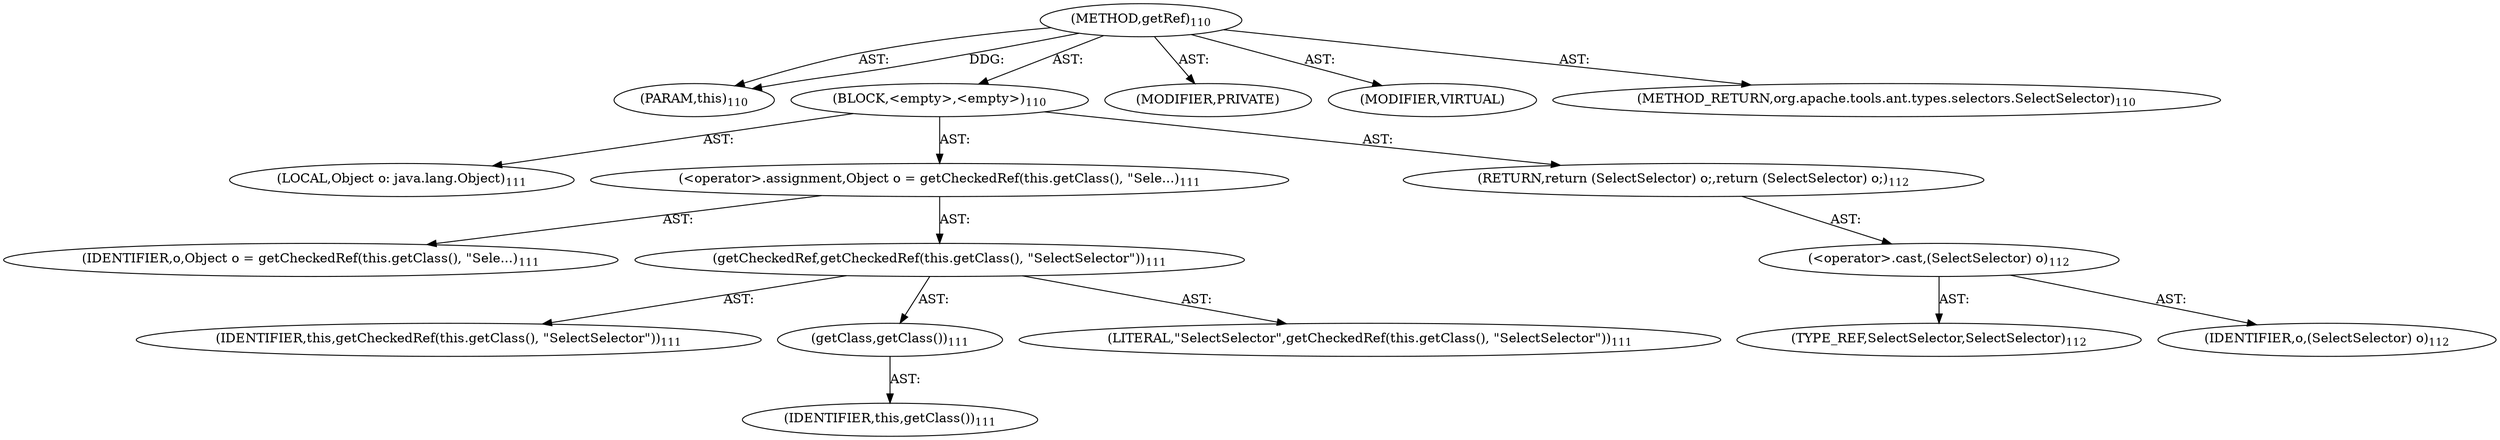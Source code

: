 digraph "getRef" {  
"111669149698" [label = <(METHOD,getRef)<SUB>110</SUB>> ]
"115964116993" [label = <(PARAM,this)<SUB>110</SUB>> ]
"25769803781" [label = <(BLOCK,&lt;empty&gt;,&lt;empty&gt;)<SUB>110</SUB>> ]
"94489280513" [label = <(LOCAL,Object o: java.lang.Object)<SUB>111</SUB>> ]
"30064771092" [label = <(&lt;operator&gt;.assignment,Object o = getCheckedRef(this.getClass(), &quot;Sele...)<SUB>111</SUB>> ]
"68719476774" [label = <(IDENTIFIER,o,Object o = getCheckedRef(this.getClass(), &quot;Sele...)<SUB>111</SUB>> ]
"30064771093" [label = <(getCheckedRef,getCheckedRef(this.getClass(), &quot;SelectSelector&quot;))<SUB>111</SUB>> ]
"68719476738" [label = <(IDENTIFIER,this,getCheckedRef(this.getClass(), &quot;SelectSelector&quot;))<SUB>111</SUB>> ]
"30064771094" [label = <(getClass,getClass())<SUB>111</SUB>> ]
"68719476737" [label = <(IDENTIFIER,this,getClass())<SUB>111</SUB>> ]
"90194313223" [label = <(LITERAL,&quot;SelectSelector&quot;,getCheckedRef(this.getClass(), &quot;SelectSelector&quot;))<SUB>111</SUB>> ]
"146028888065" [label = <(RETURN,return (SelectSelector) o;,return (SelectSelector) o;)<SUB>112</SUB>> ]
"30064771095" [label = <(&lt;operator&gt;.cast,(SelectSelector) o)<SUB>112</SUB>> ]
"180388626432" [label = <(TYPE_REF,SelectSelector,SelectSelector)<SUB>112</SUB>> ]
"68719476775" [label = <(IDENTIFIER,o,(SelectSelector) o)<SUB>112</SUB>> ]
"133143986182" [label = <(MODIFIER,PRIVATE)> ]
"133143986183" [label = <(MODIFIER,VIRTUAL)> ]
"128849018882" [label = <(METHOD_RETURN,org.apache.tools.ant.types.selectors.SelectSelector)<SUB>110</SUB>> ]
  "111669149698" -> "115964116993"  [ label = "AST: "] 
  "111669149698" -> "25769803781"  [ label = "AST: "] 
  "111669149698" -> "133143986182"  [ label = "AST: "] 
  "111669149698" -> "133143986183"  [ label = "AST: "] 
  "111669149698" -> "128849018882"  [ label = "AST: "] 
  "25769803781" -> "94489280513"  [ label = "AST: "] 
  "25769803781" -> "30064771092"  [ label = "AST: "] 
  "25769803781" -> "146028888065"  [ label = "AST: "] 
  "30064771092" -> "68719476774"  [ label = "AST: "] 
  "30064771092" -> "30064771093"  [ label = "AST: "] 
  "30064771093" -> "68719476738"  [ label = "AST: "] 
  "30064771093" -> "30064771094"  [ label = "AST: "] 
  "30064771093" -> "90194313223"  [ label = "AST: "] 
  "30064771094" -> "68719476737"  [ label = "AST: "] 
  "146028888065" -> "30064771095"  [ label = "AST: "] 
  "30064771095" -> "180388626432"  [ label = "AST: "] 
  "30064771095" -> "68719476775"  [ label = "AST: "] 
  "111669149698" -> "115964116993"  [ label = "DDG: "] 
}
